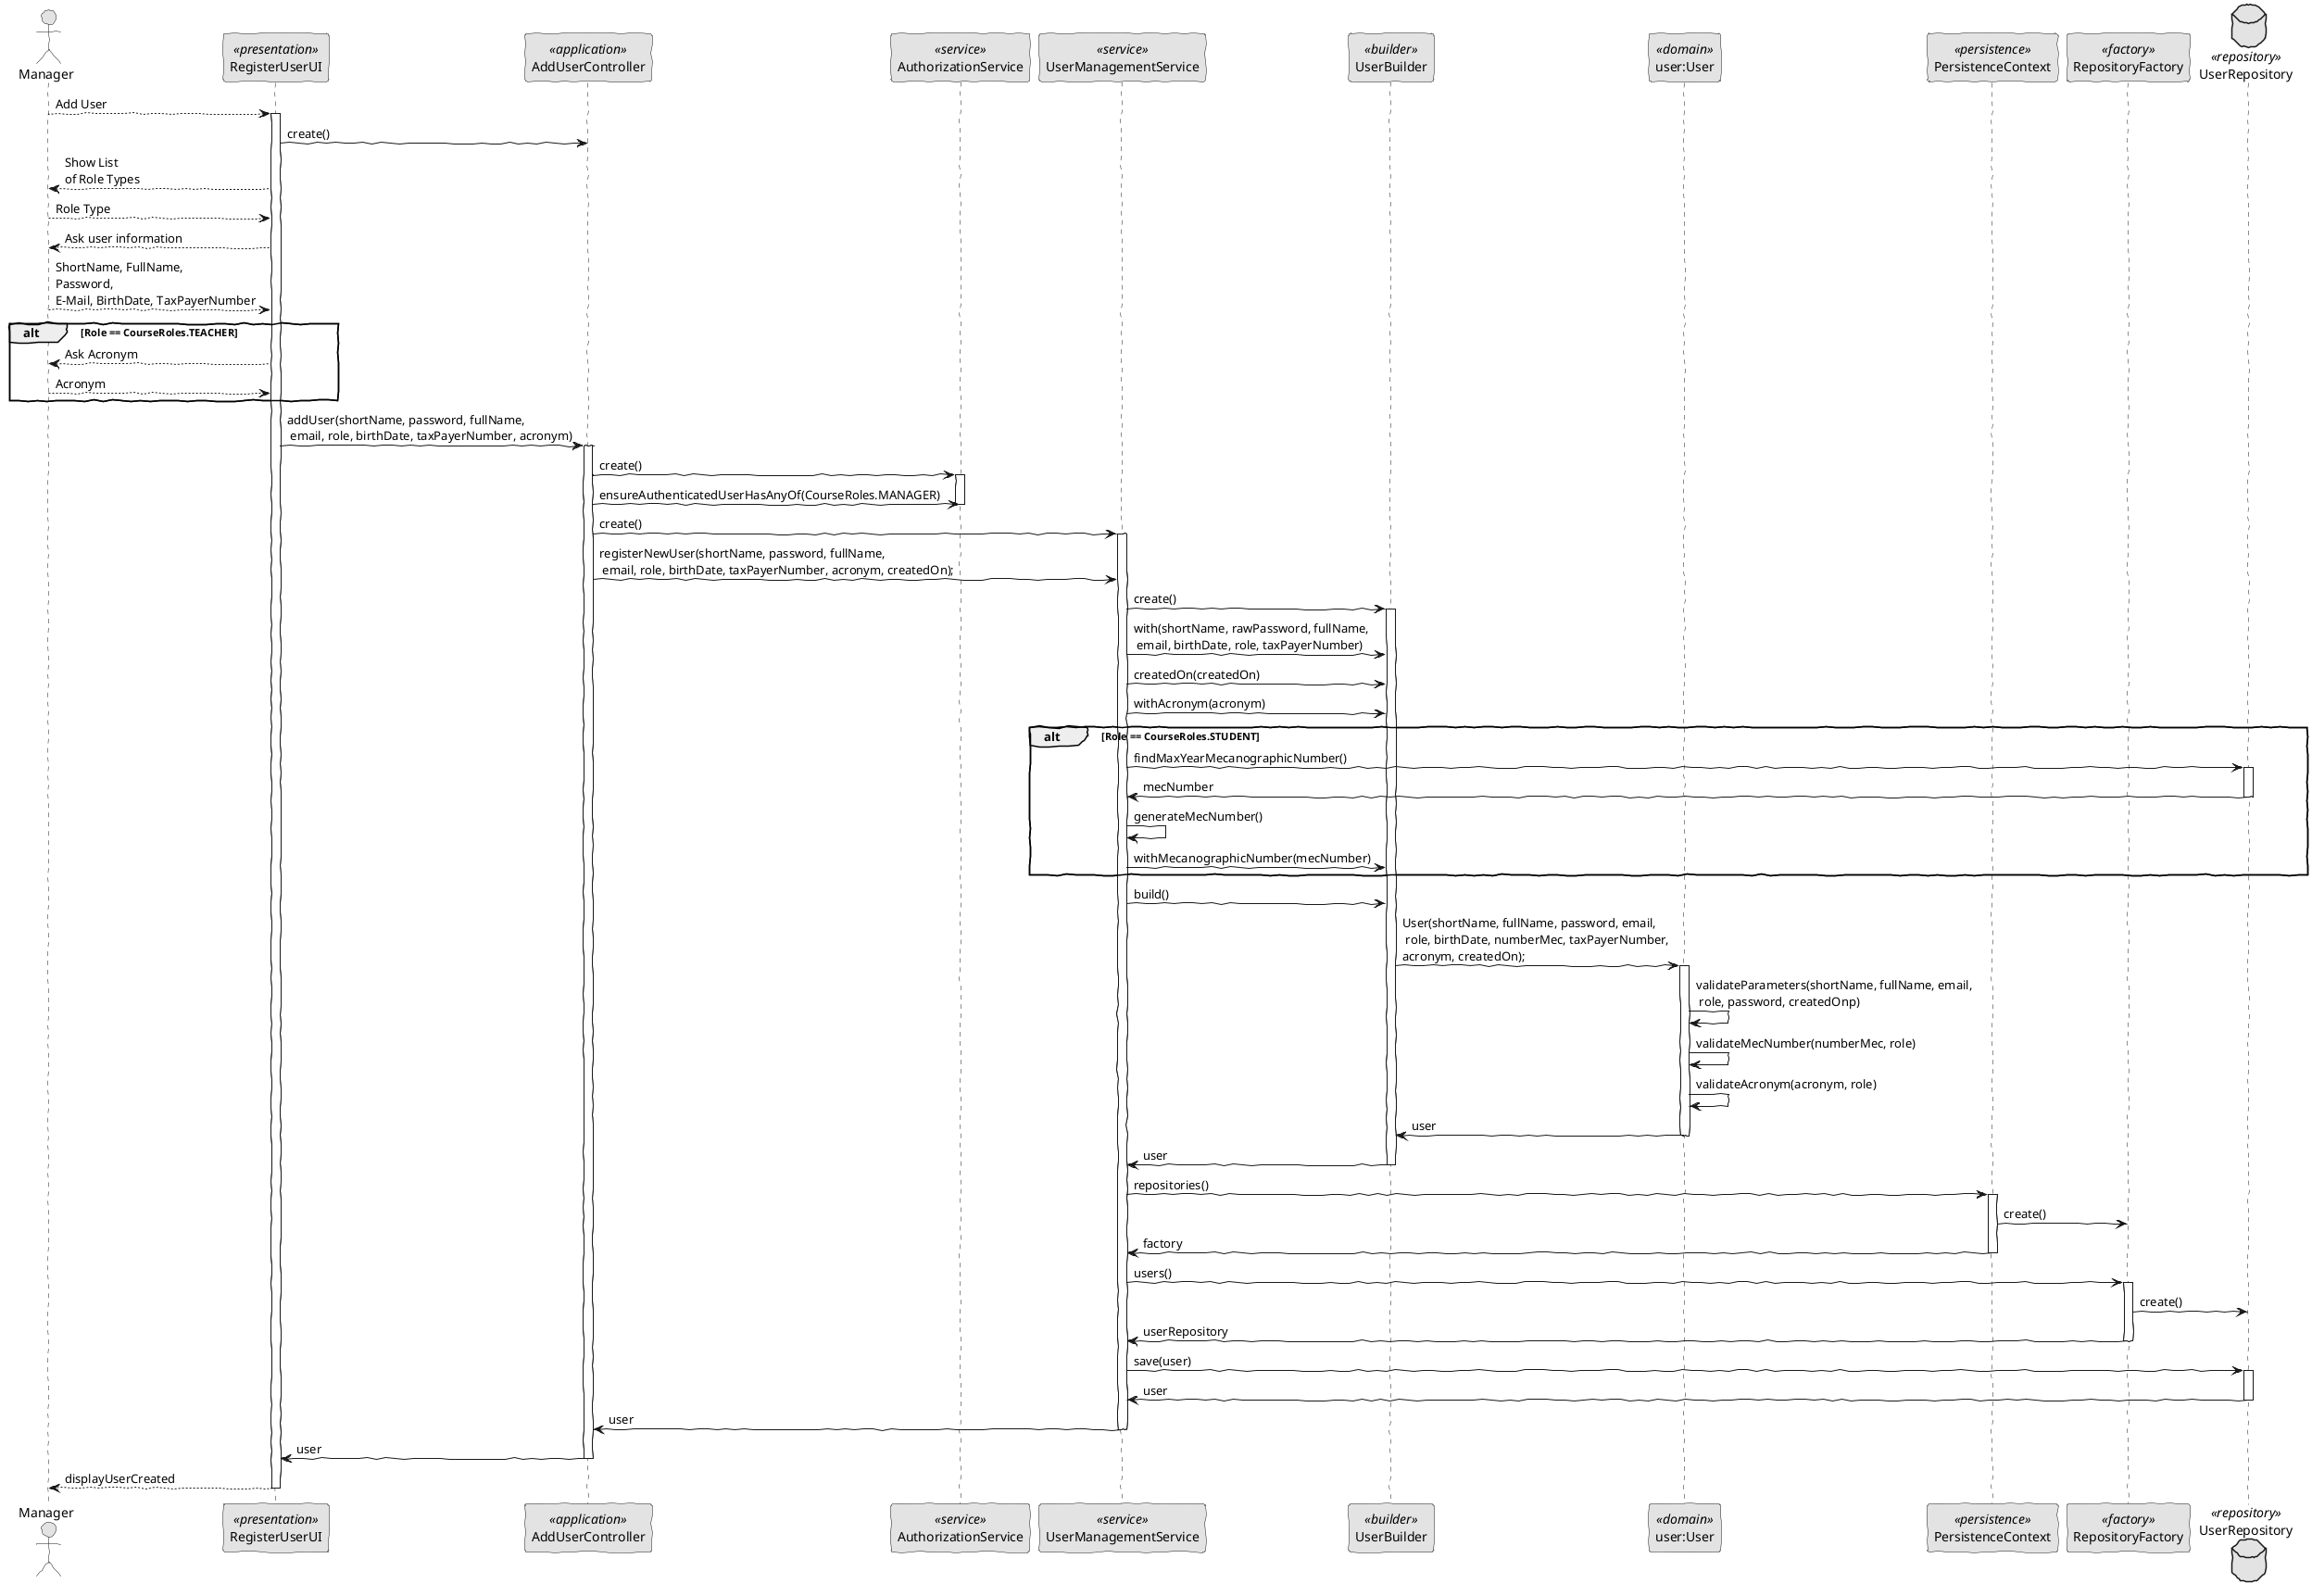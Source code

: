 @startuml
'http://plantuml.com/skinparam.html
skinparam handwritten true
skinparam monochrome true
skinparam packageStyle rect
skinparam defaultFontName FG Virgil
skinparam shadowing false

actor Manager as Actor
participant RegisterUserUI as UI <<presentation>>
participant AddUserController as Controller <<application>>
participant AuthorizationService as AuthzService <<service>>
participant UserManagementService as Service <<service>>
participant UserBuilder as Builder <<builder>>
participant "user:User" as Domain <<domain>>
participant PersistenceContext as Persistence <<persistence>>
participant RepositoryFactory as Factory <<factory>>
database UserRepository as Repository <<repository>>


Actor --> UI: Add User
activate UI
    UI -> Controller: create()
    
    UI --> Actor: Show List\nof Role Types
    Actor --> UI: Role Type

    UI --> Actor: Ask user information

    Actor --> UI: ShortName, FullName,\nPassword,\nE-Mail, BirthDate, TaxPayerNumber


    alt Role == CourseRoles.TEACHER
        UI --> Actor: Ask Acronym
        Actor --> UI: Acronym
    end

        
    UI -> Controller: addUser(shortName, password, fullName,\n email, role, birthDate, taxPayerNumber, acronym)
    activate Controller


    Controller -> AuthzService: create()
    activate AuthzService
    Controller -> AuthzService: ensureAuthenticatedUserHasAnyOf(CourseRoles.MANAGER)
    deactivate AuthzService

    Controller -> Service: create()
    activate Service
    Controller -> Service: registerNewUser(shortName, password, fullName,\n email, role, birthDate, taxPayerNumber, acronym, createdOn);

    Service -> Builder: create()
        activate Builder
        Service -> Builder: with(shortName, rawPassword, fullName,\n email, birthDate, role, taxPayerNumber)
        Service -> Builder: createdOn(createdOn)
        Service -> Builder: withAcronym(acronym)

        alt Role == CourseRoles.STUDENT
            Service -> Repository: findMaxYearMecanographicNumber()
            activate Repository
            Repository -> Service: mecNumber
            deactivate Repository
            Service -> Service: generateMecNumber()
            Service -> Builder: withMecanographicNumber(mecNumber)
        end

        Service -> Builder: build()
        Builder -> Domain: User(shortName, fullName, password, email,\n role, birthDate, numberMec, taxPayerNumber,\nacronym, createdOn);
        activate Domain
            Domain -> Domain: validateParameters(shortName, fullName, email,\n role, password, createdOnp)
            Domain -> Domain: validateMecNumber(numberMec, role)
            Domain -> Domain: validateAcronym(acronym, role)
            Domain -> Builder: user
        deactivate Domain
            Builder -> Service: user
        deactivate Builder

        Service -> Persistence: repositories()
        activate Persistence
        Persistence -> Factory: create()
        Persistence -> Service: factory
        deactivate Persistence

        Service -> Factory: users()
        activate Factory
        Factory -> Repository: create()
        Factory -> Service: userRepository
        deactivate Factory

        Service -> Repository:save(user)
        activate Repository
        Repository -> Service:user
        deactivate Repository

        Service -> Controller:user
        deactivate Service
        Controller -> UI:user
        deactivate Controller
        UI --> Actor: displayUserCreated

deactivate UI
@enduml